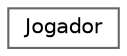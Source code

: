 digraph "Graphical Class Hierarchy"
{
 // LATEX_PDF_SIZE
  bgcolor="transparent";
  edge [fontname=Helvetica,fontsize=10,labelfontname=Helvetica,labelfontsize=10];
  node [fontname=Helvetica,fontsize=10,shape=box,height=0.2,width=0.4];
  rankdir="LR";
  Node0 [id="Node000000",label="Jogador",height=0.2,width=0.4,color="grey40", fillcolor="white", style="filled",URL="$classJogador.html",tooltip="Classe que representa um jogador com informações pessoais e estatísticas de desempenho."];
}
